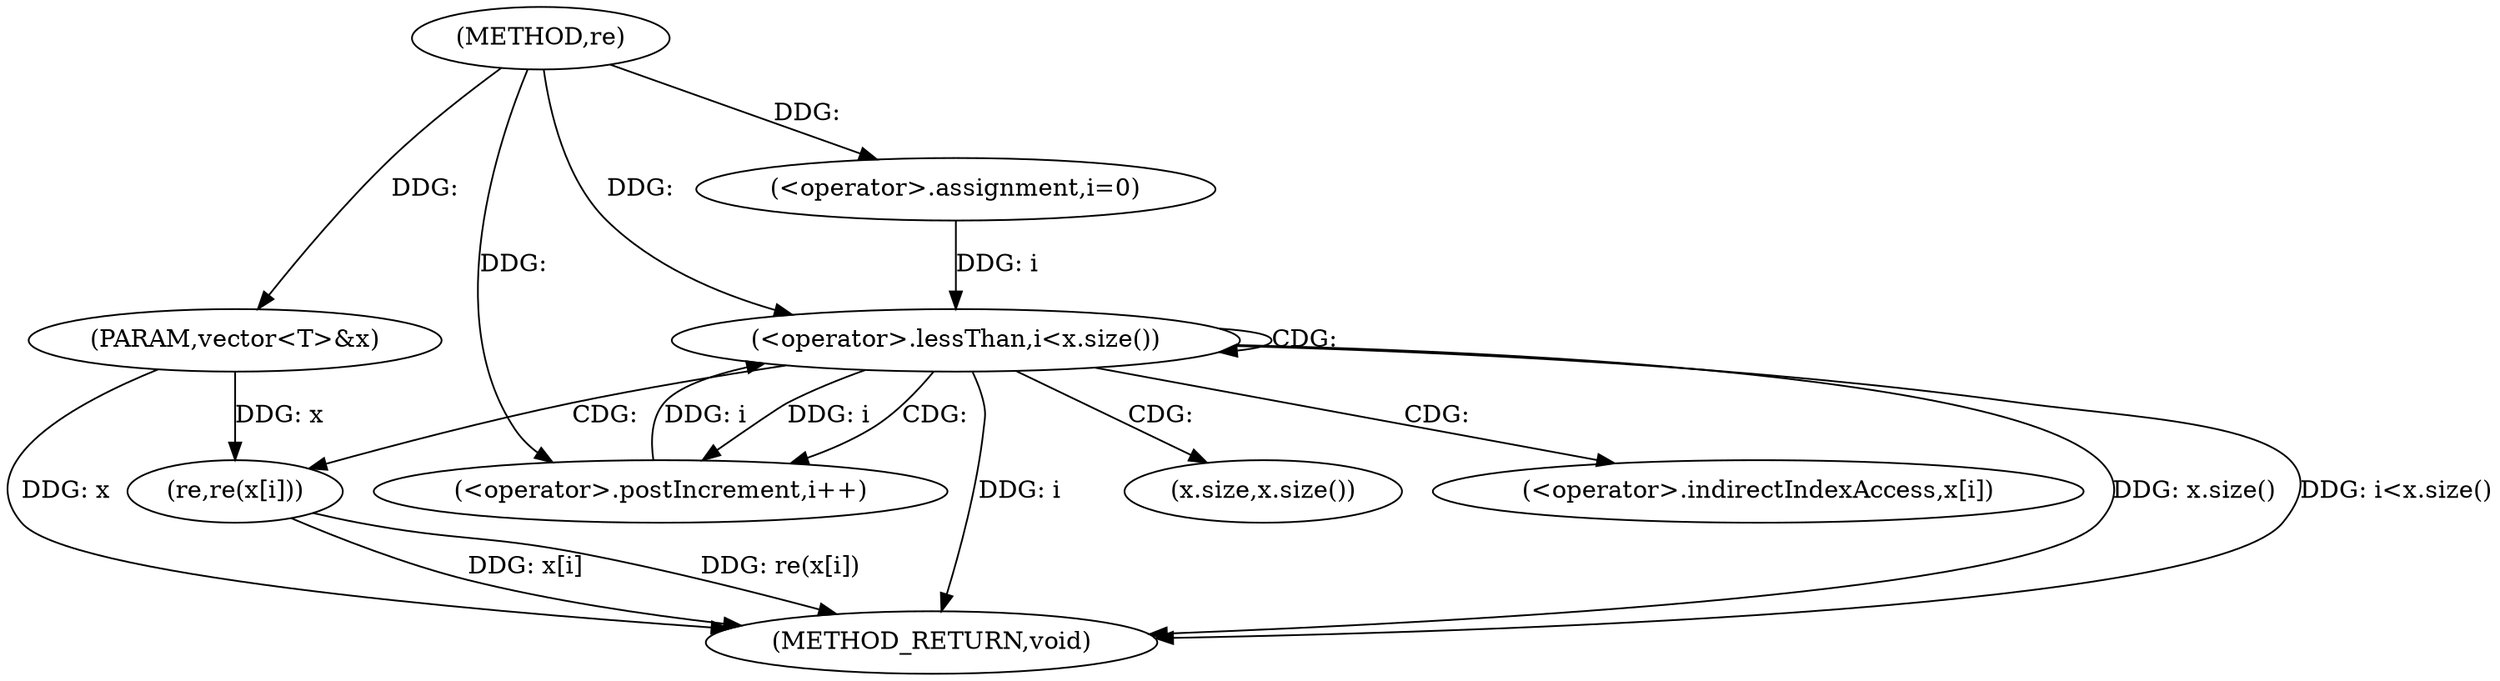 digraph "re" {  
"1000217" [label = "(METHOD,re)" ]
"1000235" [label = "(METHOD_RETURN,void)" ]
"1000218" [label = "(PARAM,vector<T>&x)" ]
"1000222" [label = "(<operator>.assignment,i=0)" ]
"1000225" [label = "(<operator>.lessThan,i<x.size())" ]
"1000228" [label = "(<operator>.postIncrement,i++)" ]
"1000231" [label = "(re,re(x[i]))" ]
"1000227" [label = "(x.size,x.size())" ]
"1000232" [label = "(<operator>.indirectIndexAccess,x[i])" ]
  "1000218" -> "1000235"  [ label = "DDG: x"] 
  "1000225" -> "1000235"  [ label = "DDG: i"] 
  "1000225" -> "1000235"  [ label = "DDG: x.size()"] 
  "1000225" -> "1000235"  [ label = "DDG: i<x.size()"] 
  "1000231" -> "1000235"  [ label = "DDG: x[i]"] 
  "1000231" -> "1000235"  [ label = "DDG: re(x[i])"] 
  "1000217" -> "1000218"  [ label = "DDG: "] 
  "1000217" -> "1000222"  [ label = "DDG: "] 
  "1000222" -> "1000225"  [ label = "DDG: i"] 
  "1000228" -> "1000225"  [ label = "DDG: i"] 
  "1000217" -> "1000225"  [ label = "DDG: "] 
  "1000225" -> "1000228"  [ label = "DDG: i"] 
  "1000217" -> "1000228"  [ label = "DDG: "] 
  "1000218" -> "1000231"  [ label = "DDG: x"] 
  "1000225" -> "1000231"  [ label = "CDG: "] 
  "1000225" -> "1000232"  [ label = "CDG: "] 
  "1000225" -> "1000225"  [ label = "CDG: "] 
  "1000225" -> "1000227"  [ label = "CDG: "] 
  "1000225" -> "1000228"  [ label = "CDG: "] 
}
